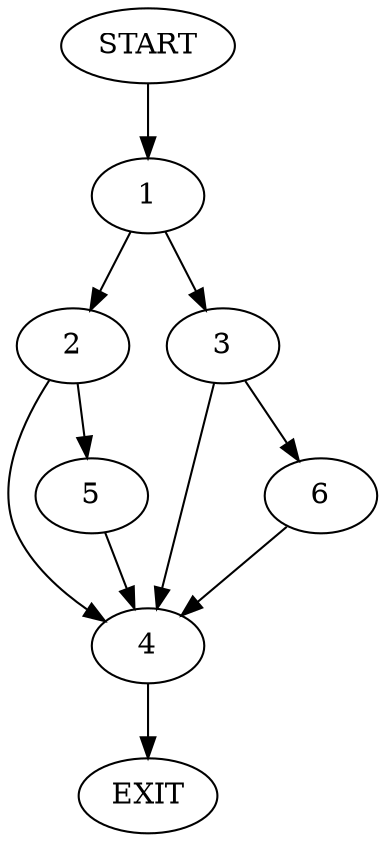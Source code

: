 digraph {
0 [label="START"]
7 [label="EXIT"]
0 -> 1
1 -> 2
1 -> 3
2 -> 4
2 -> 5
3 -> 4
3 -> 6
6 -> 4
4 -> 7
5 -> 4
}
